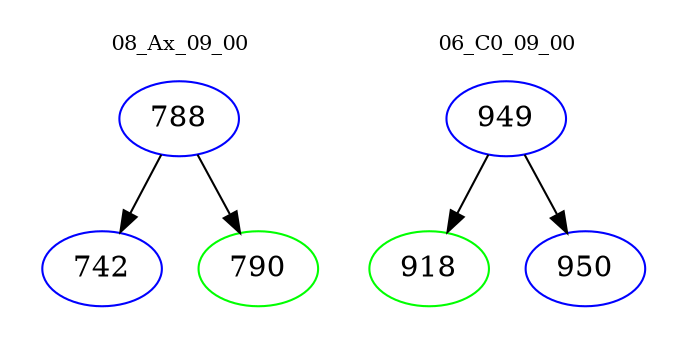 digraph{
subgraph cluster_0 {
color = white
label = "08_Ax_09_00";
fontsize=10;
T0_788 [label="788", color="blue"]
T0_788 -> T0_742 [color="black"]
T0_742 [label="742", color="blue"]
T0_788 -> T0_790 [color="black"]
T0_790 [label="790", color="green"]
}
subgraph cluster_1 {
color = white
label = "06_C0_09_00";
fontsize=10;
T1_949 [label="949", color="blue"]
T1_949 -> T1_918 [color="black"]
T1_918 [label="918", color="green"]
T1_949 -> T1_950 [color="black"]
T1_950 [label="950", color="blue"]
}
}
